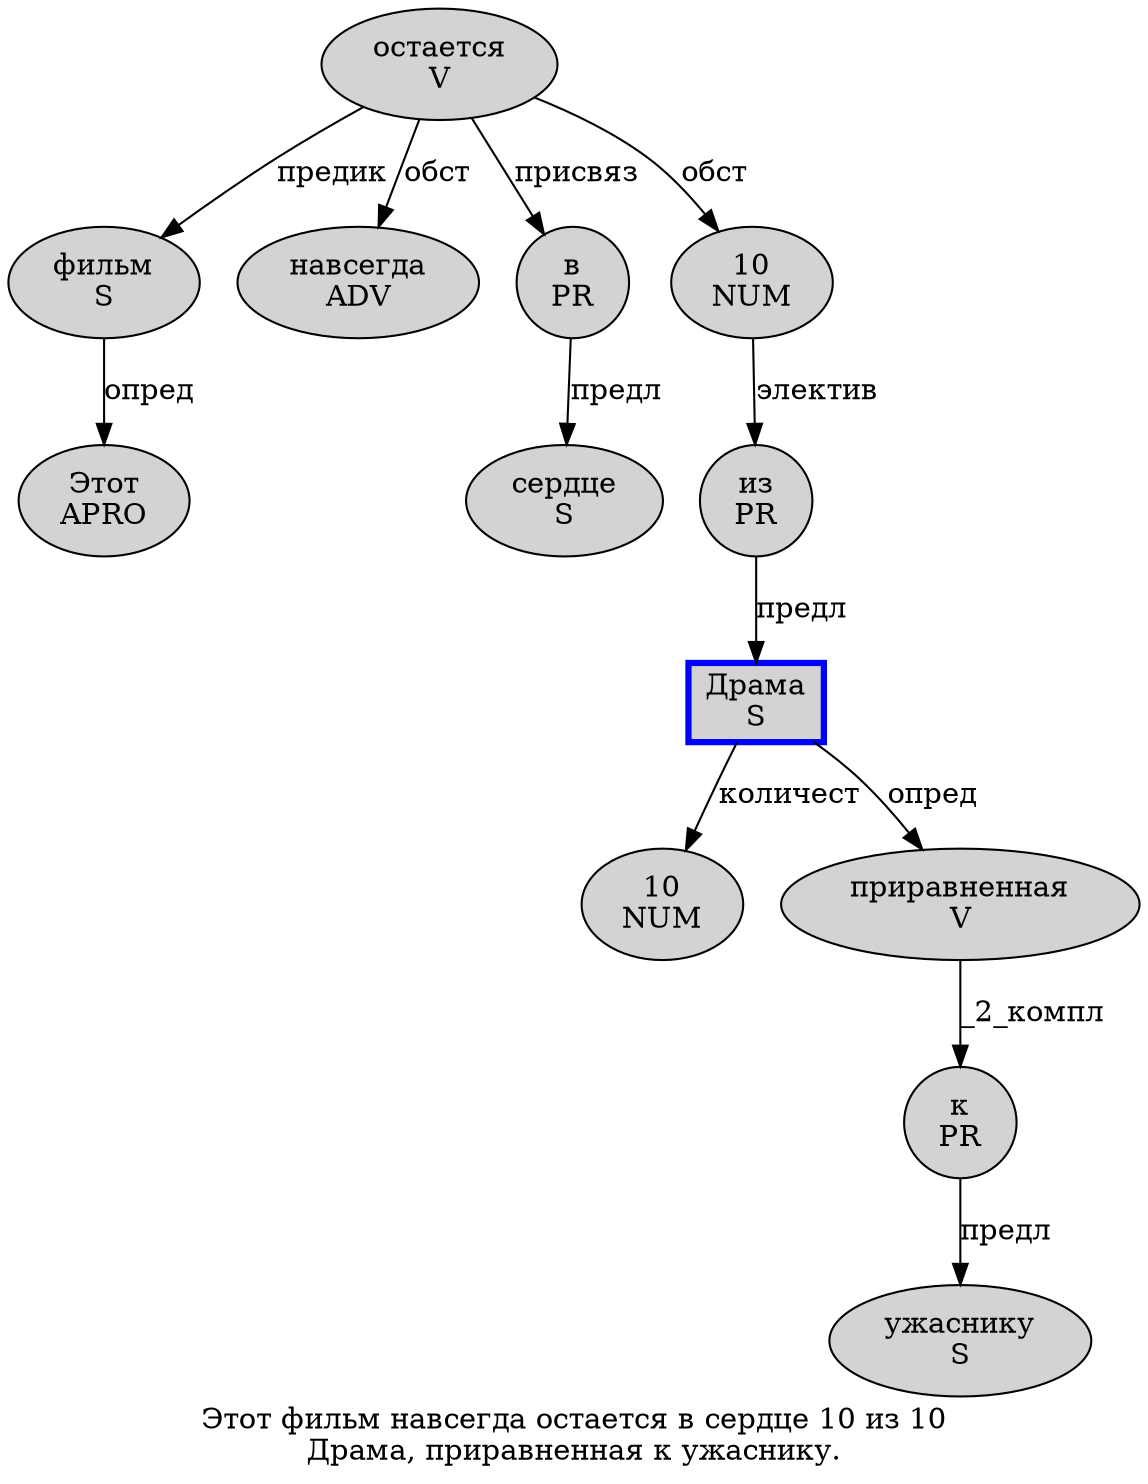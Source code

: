 digraph SENTENCE_933 {
	graph [label="Этот фильм навсегда остается в сердце 10 из 10
Драма, приравненная к ужаснику."]
	node [style=filled]
		0 [label="Этот
APRO" color="" fillcolor=lightgray penwidth=1 shape=ellipse]
		1 [label="фильм
S" color="" fillcolor=lightgray penwidth=1 shape=ellipse]
		2 [label="навсегда
ADV" color="" fillcolor=lightgray penwidth=1 shape=ellipse]
		3 [label="остается
V" color="" fillcolor=lightgray penwidth=1 shape=ellipse]
		4 [label="в
PR" color="" fillcolor=lightgray penwidth=1 shape=ellipse]
		5 [label="сердце
S" color="" fillcolor=lightgray penwidth=1 shape=ellipse]
		6 [label="10
NUM" color="" fillcolor=lightgray penwidth=1 shape=ellipse]
		7 [label="из
PR" color="" fillcolor=lightgray penwidth=1 shape=ellipse]
		8 [label="10
NUM" color="" fillcolor=lightgray penwidth=1 shape=ellipse]
		9 [label="Драма
S" color=blue fillcolor=lightgray penwidth=3 shape=box]
		11 [label="приравненная
V" color="" fillcolor=lightgray penwidth=1 shape=ellipse]
		12 [label="к
PR" color="" fillcolor=lightgray penwidth=1 shape=ellipse]
		13 [label="ужаснику
S" color="" fillcolor=lightgray penwidth=1 shape=ellipse]
			4 -> 5 [label="предл"]
			11 -> 12 [label="_2_компл"]
			6 -> 7 [label="электив"]
			7 -> 9 [label="предл"]
			3 -> 1 [label="предик"]
			3 -> 2 [label="обст"]
			3 -> 4 [label="присвяз"]
			3 -> 6 [label="обст"]
			9 -> 8 [label="количест"]
			9 -> 11 [label="опред"]
			1 -> 0 [label="опред"]
			12 -> 13 [label="предл"]
}